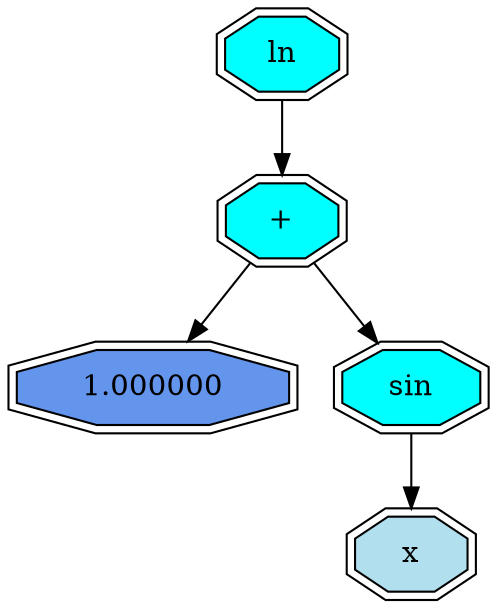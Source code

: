 digraph G { 
node [shape = record];
 11370057340  11370057340 [shape = doubleoctagon, style = filled, fillcolor = aqua  label = " ln "];

 11370057340 -> 11370057300 
 11370057300 [shape = doubleoctagon, style = filled, fillcolor = aqua  label = " + "];
11370057300 -> 11370057140
 11370057300 -> 11370057540 
 11370057140 [shape = doubleoctagon, style = filled, fillcolor = cornflowerblue  label = " 1.000000 "];
 11370057540 [shape = doubleoctagon, style = filled, fillcolor = aqua  label = " sin "];

 11370057540 -> 11370057500 
 11370057500 [shape = doubleoctagon, style = filled, fillcolor = lightblue2  label = " x "];
}
